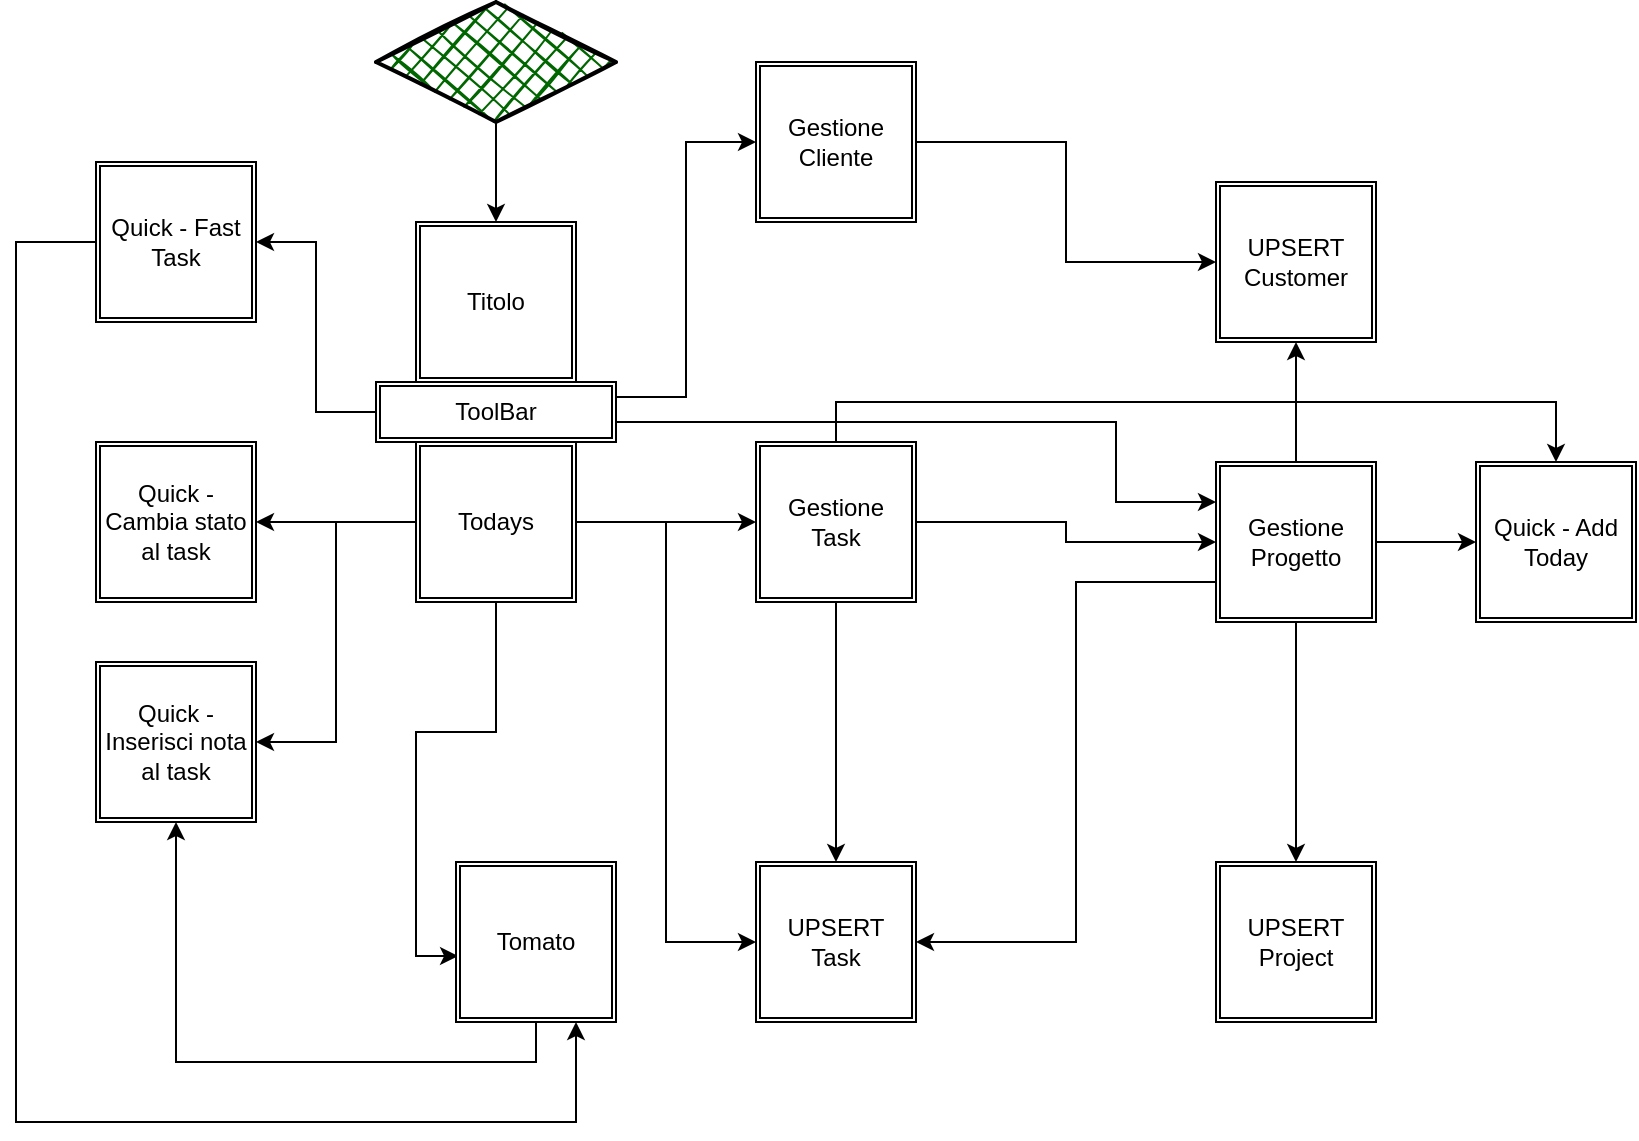 <mxfile version="20.7.4" type="github"><diagram id="Lmgzi7-b_gEFr6m9kHqS" name="Pagina-1"><mxGraphModel dx="1270" dy="764" grid="1" gridSize="10" guides="1" tooltips="1" connect="1" arrows="1" fold="1" page="1" pageScale="1" pageWidth="827" pageHeight="1169" math="0" shadow="0"><root><mxCell id="0"/><mxCell id="1" parent="0"/><mxCell id="9ou3Wf329bDP2HubVPwj-9" style="edgeStyle=orthogonalEdgeStyle;rounded=0;orthogonalLoop=1;jettySize=auto;html=1;" edge="1" parent="1" source="9ou3Wf329bDP2HubVPwj-3" target="9ou3Wf329bDP2HubVPwj-8"><mxGeometry relative="1" as="geometry"/></mxCell><mxCell id="9ou3Wf329bDP2HubVPwj-13" style="edgeStyle=orthogonalEdgeStyle;rounded=0;orthogonalLoop=1;jettySize=auto;html=1;entryX=0.013;entryY=0.588;entryDx=0;entryDy=0;entryPerimeter=0;" edge="1" parent="1" source="9ou3Wf329bDP2HubVPwj-3" target="9ou3Wf329bDP2HubVPwj-12"><mxGeometry relative="1" as="geometry"/></mxCell><mxCell id="9ou3Wf329bDP2HubVPwj-15" style="edgeStyle=orthogonalEdgeStyle;rounded=0;orthogonalLoop=1;jettySize=auto;html=1;" edge="1" parent="1" source="9ou3Wf329bDP2HubVPwj-3" target="9ou3Wf329bDP2HubVPwj-14"><mxGeometry relative="1" as="geometry"/></mxCell><mxCell id="9ou3Wf329bDP2HubVPwj-17" style="edgeStyle=orthogonalEdgeStyle;rounded=0;orthogonalLoop=1;jettySize=auto;html=1;entryX=1;entryY=0.5;entryDx=0;entryDy=0;" edge="1" parent="1" source="9ou3Wf329bDP2HubVPwj-3" target="9ou3Wf329bDP2HubVPwj-16"><mxGeometry relative="1" as="geometry"/></mxCell><mxCell id="9ou3Wf329bDP2HubVPwj-19" style="edgeStyle=orthogonalEdgeStyle;rounded=0;orthogonalLoop=1;jettySize=auto;html=1;entryX=0;entryY=0.5;entryDx=0;entryDy=0;" edge="1" parent="1" source="9ou3Wf329bDP2HubVPwj-3" target="9ou3Wf329bDP2HubVPwj-18"><mxGeometry relative="1" as="geometry"/></mxCell><mxCell id="9ou3Wf329bDP2HubVPwj-3" value="Todays" style="shape=ext;double=1;whiteSpace=wrap;html=1;aspect=fixed;" vertex="1" parent="1"><mxGeometry x="230" y="310" width="80" height="80" as="geometry"/></mxCell><mxCell id="9ou3Wf329bDP2HubVPwj-22" style="edgeStyle=orthogonalEdgeStyle;rounded=0;orthogonalLoop=1;jettySize=auto;html=1;" edge="1" parent="1" source="9ou3Wf329bDP2HubVPwj-4" target="9ou3Wf329bDP2HubVPwj-21"><mxGeometry relative="1" as="geometry"/></mxCell><mxCell id="9ou3Wf329bDP2HubVPwj-26" style="edgeStyle=orthogonalEdgeStyle;rounded=0;orthogonalLoop=1;jettySize=auto;html=1;entryX=1;entryY=0.5;entryDx=0;entryDy=0;exitX=0;exitY=0.75;exitDx=0;exitDy=0;" edge="1" parent="1" source="9ou3Wf329bDP2HubVPwj-4" target="9ou3Wf329bDP2HubVPwj-18"><mxGeometry relative="1" as="geometry"><Array as="points"><mxPoint x="560" y="380"/><mxPoint x="560" y="560"/></Array></mxGeometry></mxCell><mxCell id="9ou3Wf329bDP2HubVPwj-31" style="edgeStyle=orthogonalEdgeStyle;rounded=0;orthogonalLoop=1;jettySize=auto;html=1;entryX=0.5;entryY=1;entryDx=0;entryDy=0;" edge="1" parent="1" source="9ou3Wf329bDP2HubVPwj-4" target="9ou3Wf329bDP2HubVPwj-23"><mxGeometry relative="1" as="geometry"/></mxCell><mxCell id="9ou3Wf329bDP2HubVPwj-38" style="edgeStyle=orthogonalEdgeStyle;rounded=0;orthogonalLoop=1;jettySize=auto;html=1;entryX=0;entryY=0.5;entryDx=0;entryDy=0;" edge="1" parent="1" source="9ou3Wf329bDP2HubVPwj-4" target="9ou3Wf329bDP2HubVPwj-37"><mxGeometry relative="1" as="geometry"/></mxCell><mxCell id="9ou3Wf329bDP2HubVPwj-4" value="Gestione Progetto" style="shape=ext;double=1;whiteSpace=wrap;html=1;aspect=fixed;" vertex="1" parent="1"><mxGeometry x="630" y="320" width="80" height="80" as="geometry"/></mxCell><mxCell id="9ou3Wf329bDP2HubVPwj-24" style="edgeStyle=orthogonalEdgeStyle;rounded=0;orthogonalLoop=1;jettySize=auto;html=1;" edge="1" parent="1" source="9ou3Wf329bDP2HubVPwj-6" target="9ou3Wf329bDP2HubVPwj-23"><mxGeometry relative="1" as="geometry"/></mxCell><mxCell id="9ou3Wf329bDP2HubVPwj-6" value="Gestione Cliente" style="shape=ext;double=1;whiteSpace=wrap;html=1;aspect=fixed;" vertex="1" parent="1"><mxGeometry x="400" y="120" width="80" height="80" as="geometry"/></mxCell><mxCell id="9ou3Wf329bDP2HubVPwj-10" style="edgeStyle=orthogonalEdgeStyle;rounded=0;orthogonalLoop=1;jettySize=auto;html=1;entryX=0;entryY=0.5;entryDx=0;entryDy=0;" edge="1" parent="1" source="9ou3Wf329bDP2HubVPwj-8" target="9ou3Wf329bDP2HubVPwj-4"><mxGeometry relative="1" as="geometry"/></mxCell><mxCell id="9ou3Wf329bDP2HubVPwj-20" style="edgeStyle=orthogonalEdgeStyle;rounded=0;orthogonalLoop=1;jettySize=auto;html=1;" edge="1" parent="1" source="9ou3Wf329bDP2HubVPwj-8" target="9ou3Wf329bDP2HubVPwj-18"><mxGeometry relative="1" as="geometry"/></mxCell><mxCell id="9ou3Wf329bDP2HubVPwj-39" style="edgeStyle=orthogonalEdgeStyle;rounded=0;orthogonalLoop=1;jettySize=auto;html=1;entryX=0.5;entryY=0;entryDx=0;entryDy=0;" edge="1" parent="1" source="9ou3Wf329bDP2HubVPwj-8" target="9ou3Wf329bDP2HubVPwj-37"><mxGeometry relative="1" as="geometry"><Array as="points"><mxPoint x="440" y="290"/><mxPoint x="800" y="290"/></Array></mxGeometry></mxCell><mxCell id="9ou3Wf329bDP2HubVPwj-8" value="Gestione Task" style="shape=ext;double=1;whiteSpace=wrap;html=1;aspect=fixed;" vertex="1" parent="1"><mxGeometry x="400" y="310" width="80" height="80" as="geometry"/></mxCell><mxCell id="9ou3Wf329bDP2HubVPwj-27" style="edgeStyle=orthogonalEdgeStyle;rounded=0;orthogonalLoop=1;jettySize=auto;html=1;entryX=0.5;entryY=1;entryDx=0;entryDy=0;exitX=0.5;exitY=1;exitDx=0;exitDy=0;" edge="1" parent="1" source="9ou3Wf329bDP2HubVPwj-12" target="9ou3Wf329bDP2HubVPwj-16"><mxGeometry relative="1" as="geometry"/></mxCell><mxCell id="9ou3Wf329bDP2HubVPwj-12" value="Tomato" style="shape=ext;double=1;whiteSpace=wrap;html=1;aspect=fixed;" vertex="1" parent="1"><mxGeometry x="250" y="520" width="80" height="80" as="geometry"/></mxCell><mxCell id="9ou3Wf329bDP2HubVPwj-14" value="Quick - Cambia stato al task" style="shape=ext;double=1;whiteSpace=wrap;html=1;aspect=fixed;" vertex="1" parent="1"><mxGeometry x="70" y="310" width="80" height="80" as="geometry"/></mxCell><mxCell id="9ou3Wf329bDP2HubVPwj-16" value="Quick - Inserisci nota al task" style="shape=ext;double=1;whiteSpace=wrap;html=1;aspect=fixed;" vertex="1" parent="1"><mxGeometry x="70" y="420" width="80" height="80" as="geometry"/></mxCell><mxCell id="9ou3Wf329bDP2HubVPwj-18" value="UPSERT Task" style="shape=ext;double=1;whiteSpace=wrap;html=1;aspect=fixed;" vertex="1" parent="1"><mxGeometry x="400" y="520" width="80" height="80" as="geometry"/></mxCell><mxCell id="9ou3Wf329bDP2HubVPwj-21" value="UPSERT Project" style="shape=ext;double=1;whiteSpace=wrap;html=1;aspect=fixed;" vertex="1" parent="1"><mxGeometry x="630" y="520" width="80" height="80" as="geometry"/></mxCell><mxCell id="9ou3Wf329bDP2HubVPwj-23" value="UPSERT Customer" style="shape=ext;double=1;whiteSpace=wrap;html=1;aspect=fixed;" vertex="1" parent="1"><mxGeometry x="630" y="180" width="80" height="80" as="geometry"/></mxCell><mxCell id="9ou3Wf329bDP2HubVPwj-34" style="edgeStyle=orthogonalEdgeStyle;rounded=0;orthogonalLoop=1;jettySize=auto;html=1;entryX=0.5;entryY=0;entryDx=0;entryDy=0;" edge="1" parent="1" source="9ou3Wf329bDP2HubVPwj-28" target="9ou3Wf329bDP2HubVPwj-33"><mxGeometry relative="1" as="geometry"/></mxCell><mxCell id="9ou3Wf329bDP2HubVPwj-28" value="" style="rhombus;whiteSpace=wrap;html=1;strokeWidth=2;fillWeight=-1;hachureGap=8;fillStyle=cross-hatch;fillColor=#006600;sketch=1;" vertex="1" parent="1"><mxGeometry x="210" y="90" width="120" height="60" as="geometry"/></mxCell><mxCell id="9ou3Wf329bDP2HubVPwj-35" style="edgeStyle=orthogonalEdgeStyle;rounded=0;orthogonalLoop=1;jettySize=auto;html=1;entryX=0;entryY=0.5;entryDx=0;entryDy=0;exitX=1;exitY=0.25;exitDx=0;exitDy=0;" edge="1" parent="1" source="9ou3Wf329bDP2HubVPwj-32" target="9ou3Wf329bDP2HubVPwj-6"><mxGeometry relative="1" as="geometry"/></mxCell><mxCell id="9ou3Wf329bDP2HubVPwj-36" style="edgeStyle=orthogonalEdgeStyle;rounded=0;orthogonalLoop=1;jettySize=auto;html=1;entryX=0;entryY=0.25;entryDx=0;entryDy=0;exitX=1;exitY=1;exitDx=0;exitDy=0;" edge="1" parent="1" source="9ou3Wf329bDP2HubVPwj-32" target="9ou3Wf329bDP2HubVPwj-4"><mxGeometry relative="1" as="geometry"><Array as="points"><mxPoint x="330" y="300"/><mxPoint x="580" y="300"/><mxPoint x="580" y="340"/></Array></mxGeometry></mxCell><mxCell id="9ou3Wf329bDP2HubVPwj-42" style="edgeStyle=orthogonalEdgeStyle;rounded=0;orthogonalLoop=1;jettySize=auto;html=1;entryX=1;entryY=0.5;entryDx=0;entryDy=0;" edge="1" parent="1" source="9ou3Wf329bDP2HubVPwj-32" target="9ou3Wf329bDP2HubVPwj-40"><mxGeometry relative="1" as="geometry"/></mxCell><mxCell id="9ou3Wf329bDP2HubVPwj-32" value="ToolBar" style="shape=ext;double=1;rounded=0;whiteSpace=wrap;html=1;" vertex="1" parent="1"><mxGeometry x="210" y="280" width="120" height="30" as="geometry"/></mxCell><mxCell id="9ou3Wf329bDP2HubVPwj-33" value="Titolo" style="shape=ext;double=1;whiteSpace=wrap;html=1;aspect=fixed;" vertex="1" parent="1"><mxGeometry x="230" y="200" width="80" height="80" as="geometry"/></mxCell><mxCell id="9ou3Wf329bDP2HubVPwj-37" value="Quick - Add Today" style="shape=ext;double=1;whiteSpace=wrap;html=1;aspect=fixed;" vertex="1" parent="1"><mxGeometry x="760" y="320" width="80" height="80" as="geometry"/></mxCell><mxCell id="9ou3Wf329bDP2HubVPwj-43" style="edgeStyle=orthogonalEdgeStyle;rounded=0;orthogonalLoop=1;jettySize=auto;html=1;entryX=0.75;entryY=1;entryDx=0;entryDy=0;" edge="1" parent="1" source="9ou3Wf329bDP2HubVPwj-40" target="9ou3Wf329bDP2HubVPwj-12"><mxGeometry relative="1" as="geometry"><Array as="points"><mxPoint x="30" y="210"/><mxPoint x="30" y="650"/><mxPoint x="310" y="650"/></Array></mxGeometry></mxCell><mxCell id="9ou3Wf329bDP2HubVPwj-40" value="Quick - Fast Task" style="shape=ext;double=1;whiteSpace=wrap;html=1;aspect=fixed;" vertex="1" parent="1"><mxGeometry x="70" y="170" width="80" height="80" as="geometry"/></mxCell></root></mxGraphModel></diagram></mxfile>
